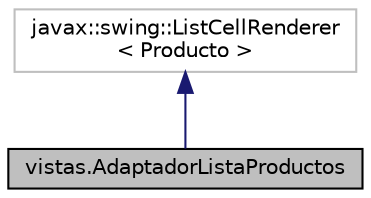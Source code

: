digraph "vistas.AdaptadorListaProductos"
{
  edge [fontname="Helvetica",fontsize="10",labelfontname="Helvetica",labelfontsize="10"];
  node [fontname="Helvetica",fontsize="10",shape=record];
  Node2 [label="vistas.AdaptadorListaProductos",height=0.2,width=0.4,color="black", fillcolor="grey75", style="filled", fontcolor="black"];
  Node3 -> Node2 [dir="back",color="midnightblue",fontsize="10",style="solid"];
  Node3 [label="javax::swing::ListCellRenderer\l\< Producto \>",height=0.2,width=0.4,color="grey75", fillcolor="white", style="filled"];
}
